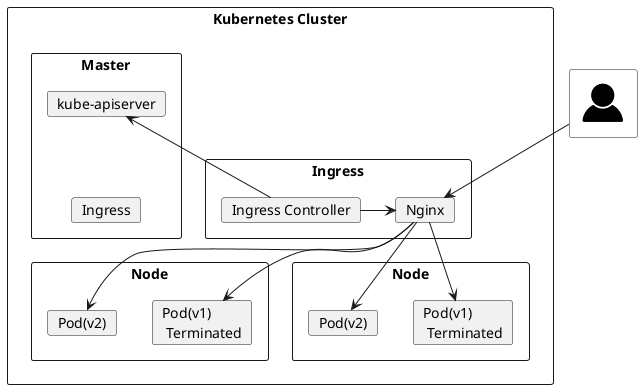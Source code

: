 @startuml

!include <tupadr3/common>
!include <tupadr3/govicons/user>


rectangle "Kubernetes Cluster" {
	rectangle "Master" {
		card "kube-apiserver" as ka
		card "Ingress" as mIngress

		ka -[hidden]-> mIngress
	}

	rectangle "Ingress" {
		card "Ingress Controller" as ic
		card "Nginx" as nginx

		ic -r-> nginx
	}

	rectangle "Node" as node1 {
		card "Pod(v1)\n Terminated" as node1podv1
		card "Pod(v2)" as node1podv2
	}

	rectangle "Node" as node2 {
		card "Pod(v1) \n Terminated" as node2podv1
		card "Pod(v2)" as node2podv2
	}

	ic -u-> ka
	nginx -d-> node1podv1
	nginx -d-> node1podv2
	nginx -d-> node2podv1
	nginx -d-> node2podv2
}


GOV_USER(user) #White

user --> nginx


@enduml